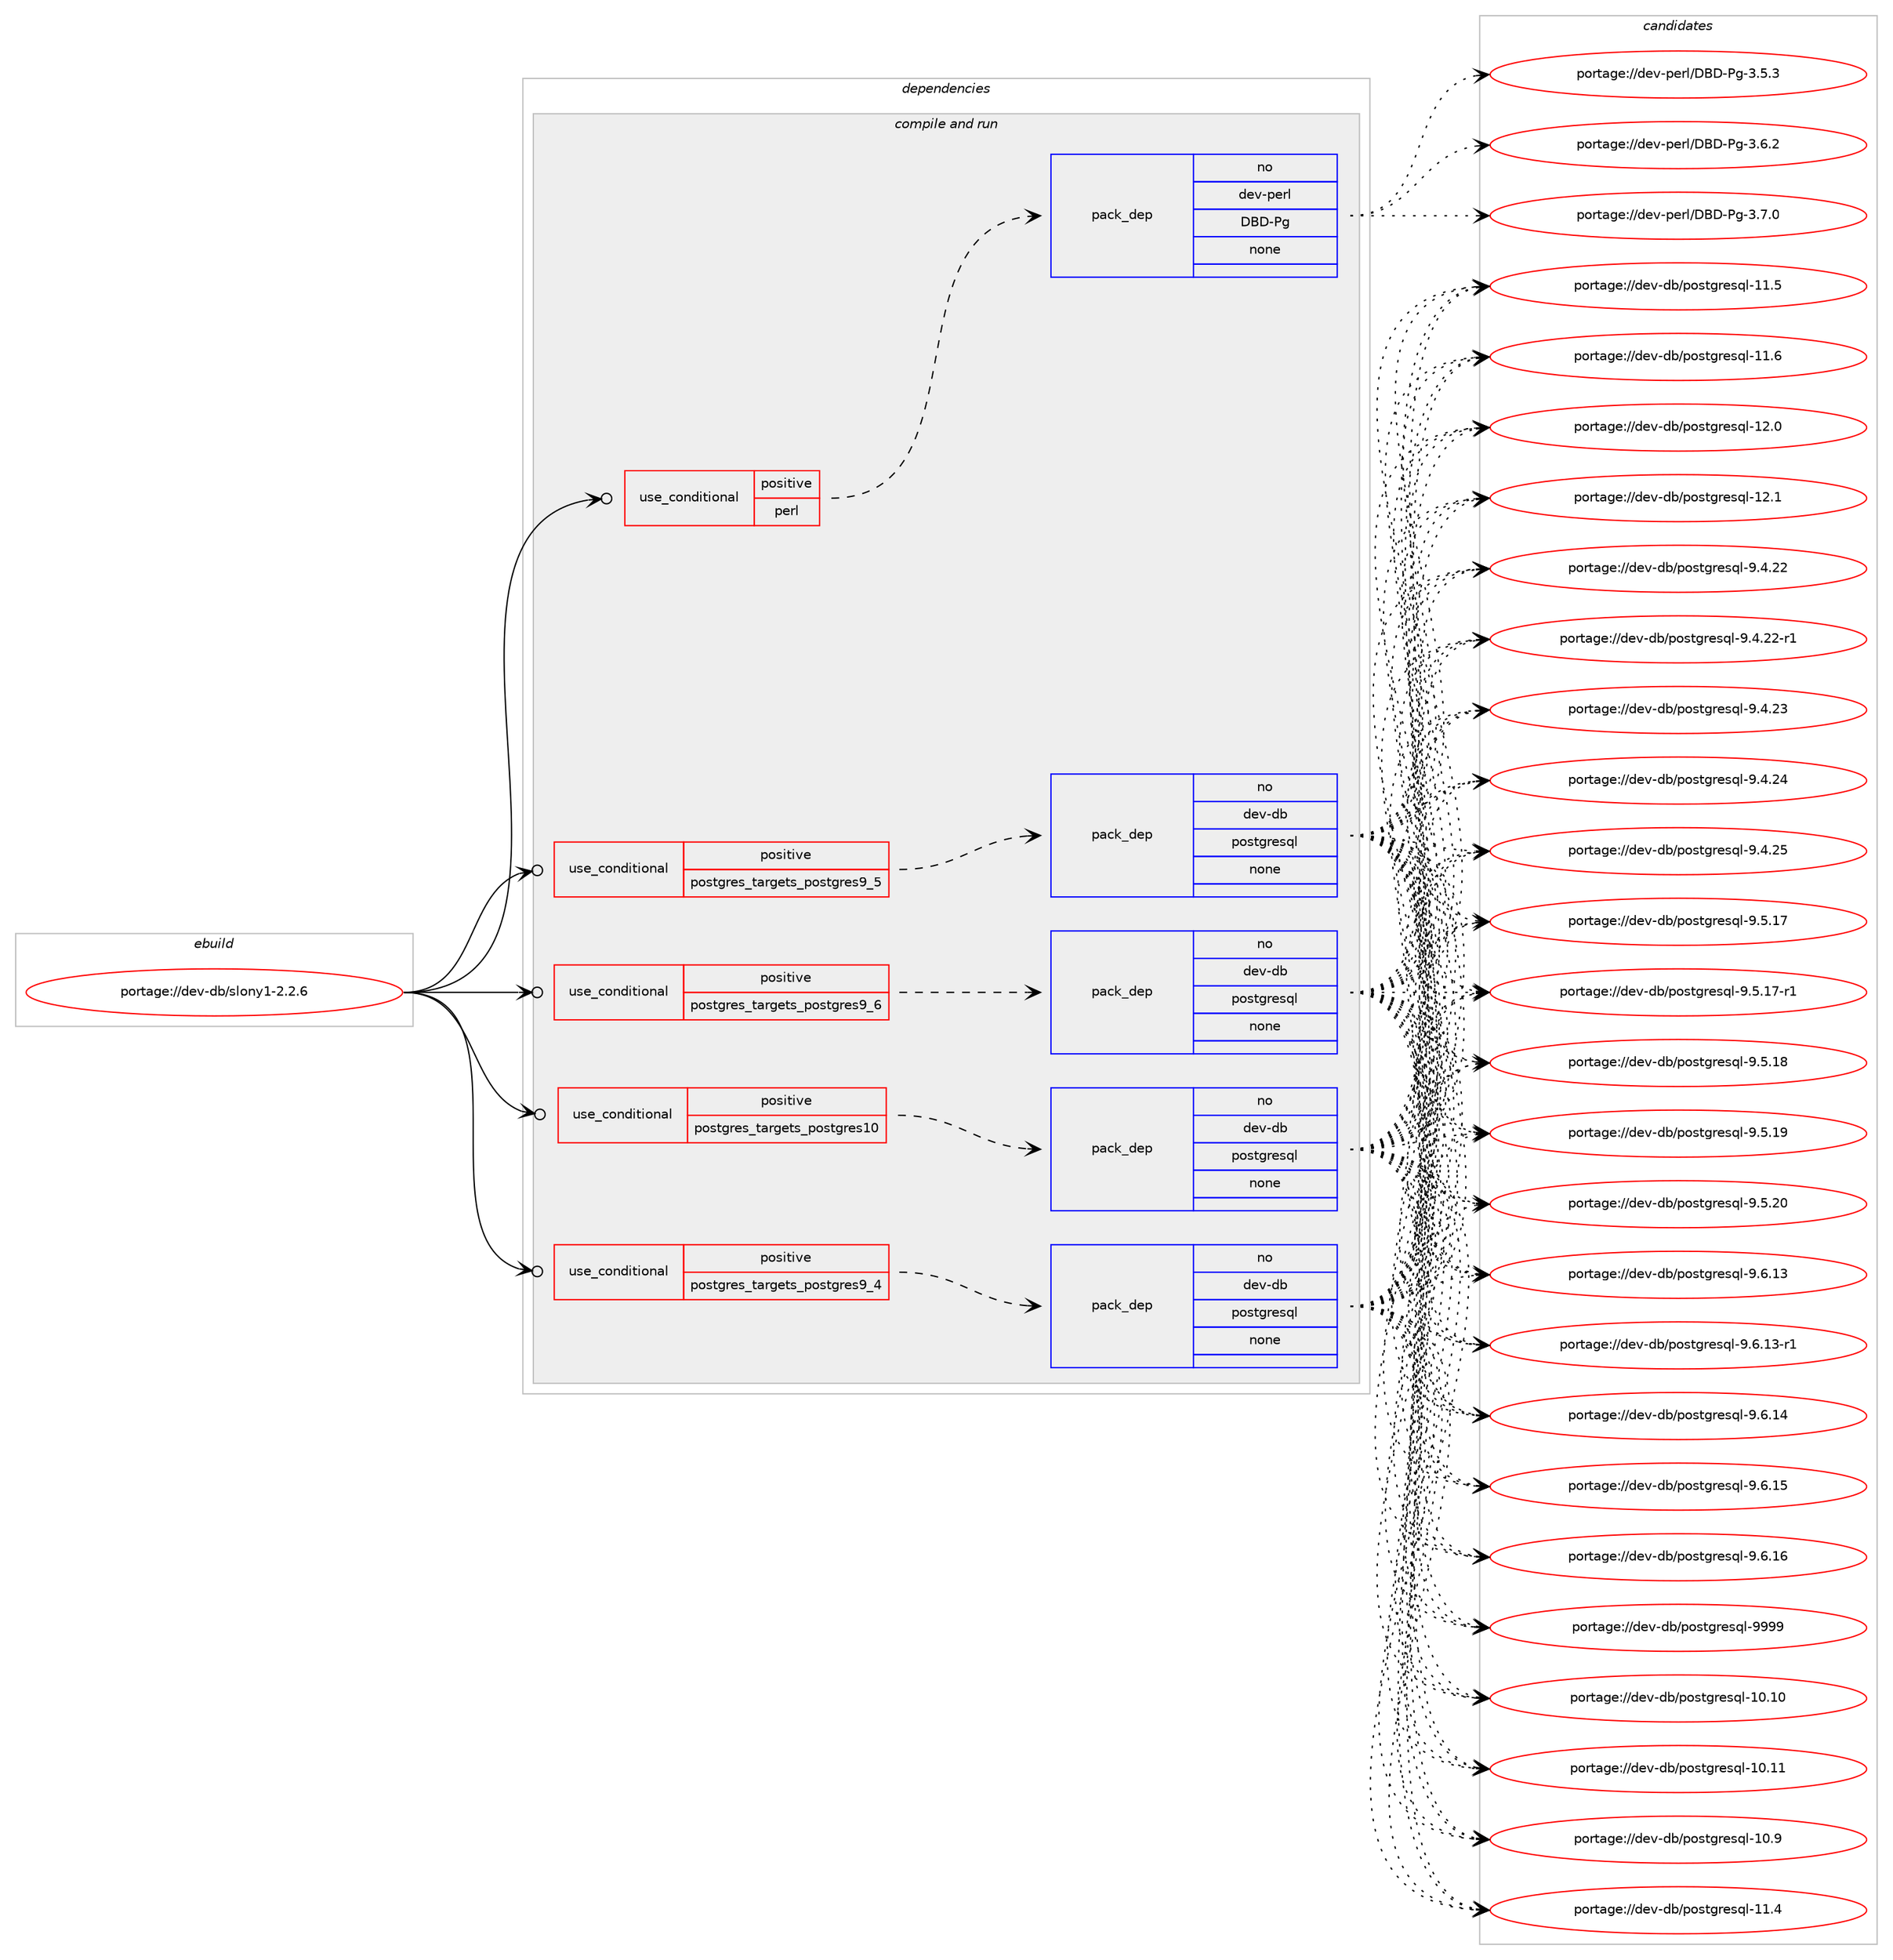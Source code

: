 digraph prolog {

# *************
# Graph options
# *************

newrank=true;
concentrate=true;
compound=true;
graph [rankdir=LR,fontname=Helvetica,fontsize=10,ranksep=1.5];#, ranksep=2.5, nodesep=0.2];
edge  [arrowhead=vee];
node  [fontname=Helvetica,fontsize=10];

# **********
# The ebuild
# **********

subgraph cluster_leftcol {
color=gray;
rank=same;
label=<<i>ebuild</i>>;
id [label="portage://dev-db/slony1-2.2.6", color=red, width=4, href="../dev-db/slony1-2.2.6.svg"];
}

# ****************
# The dependencies
# ****************

subgraph cluster_midcol {
color=gray;
label=<<i>dependencies</i>>;
subgraph cluster_compile {
fillcolor="#eeeeee";
style=filled;
label=<<i>compile</i>>;
}
subgraph cluster_compileandrun {
fillcolor="#eeeeee";
style=filled;
label=<<i>compile and run</i>>;
subgraph cond13694 {
dependency58795 [label=<<TABLE BORDER="0" CELLBORDER="1" CELLSPACING="0" CELLPADDING="4"><TR><TD ROWSPAN="3" CELLPADDING="10">use_conditional</TD></TR><TR><TD>positive</TD></TR><TR><TD>perl</TD></TR></TABLE>>, shape=none, color=red];
subgraph pack43806 {
dependency58796 [label=<<TABLE BORDER="0" CELLBORDER="1" CELLSPACING="0" CELLPADDING="4" WIDTH="220"><TR><TD ROWSPAN="6" CELLPADDING="30">pack_dep</TD></TR><TR><TD WIDTH="110">no</TD></TR><TR><TD>dev-perl</TD></TR><TR><TD>DBD-Pg</TD></TR><TR><TD>none</TD></TR><TR><TD></TD></TR></TABLE>>, shape=none, color=blue];
}
dependency58795:e -> dependency58796:w [weight=20,style="dashed",arrowhead="vee"];
}
id:e -> dependency58795:w [weight=20,style="solid",arrowhead="odotvee"];
subgraph cond13695 {
dependency58797 [label=<<TABLE BORDER="0" CELLBORDER="1" CELLSPACING="0" CELLPADDING="4"><TR><TD ROWSPAN="3" CELLPADDING="10">use_conditional</TD></TR><TR><TD>positive</TD></TR><TR><TD>postgres_targets_postgres10</TD></TR></TABLE>>, shape=none, color=red];
subgraph pack43807 {
dependency58798 [label=<<TABLE BORDER="0" CELLBORDER="1" CELLSPACING="0" CELLPADDING="4" WIDTH="220"><TR><TD ROWSPAN="6" CELLPADDING="30">pack_dep</TD></TR><TR><TD WIDTH="110">no</TD></TR><TR><TD>dev-db</TD></TR><TR><TD>postgresql</TD></TR><TR><TD>none</TD></TR><TR><TD></TD></TR></TABLE>>, shape=none, color=blue];
}
dependency58797:e -> dependency58798:w [weight=20,style="dashed",arrowhead="vee"];
}
id:e -> dependency58797:w [weight=20,style="solid",arrowhead="odotvee"];
subgraph cond13696 {
dependency58799 [label=<<TABLE BORDER="0" CELLBORDER="1" CELLSPACING="0" CELLPADDING="4"><TR><TD ROWSPAN="3" CELLPADDING="10">use_conditional</TD></TR><TR><TD>positive</TD></TR><TR><TD>postgres_targets_postgres9_4</TD></TR></TABLE>>, shape=none, color=red];
subgraph pack43808 {
dependency58800 [label=<<TABLE BORDER="0" CELLBORDER="1" CELLSPACING="0" CELLPADDING="4" WIDTH="220"><TR><TD ROWSPAN="6" CELLPADDING="30">pack_dep</TD></TR><TR><TD WIDTH="110">no</TD></TR><TR><TD>dev-db</TD></TR><TR><TD>postgresql</TD></TR><TR><TD>none</TD></TR><TR><TD></TD></TR></TABLE>>, shape=none, color=blue];
}
dependency58799:e -> dependency58800:w [weight=20,style="dashed",arrowhead="vee"];
}
id:e -> dependency58799:w [weight=20,style="solid",arrowhead="odotvee"];
subgraph cond13697 {
dependency58801 [label=<<TABLE BORDER="0" CELLBORDER="1" CELLSPACING="0" CELLPADDING="4"><TR><TD ROWSPAN="3" CELLPADDING="10">use_conditional</TD></TR><TR><TD>positive</TD></TR><TR><TD>postgres_targets_postgres9_5</TD></TR></TABLE>>, shape=none, color=red];
subgraph pack43809 {
dependency58802 [label=<<TABLE BORDER="0" CELLBORDER="1" CELLSPACING="0" CELLPADDING="4" WIDTH="220"><TR><TD ROWSPAN="6" CELLPADDING="30">pack_dep</TD></TR><TR><TD WIDTH="110">no</TD></TR><TR><TD>dev-db</TD></TR><TR><TD>postgresql</TD></TR><TR><TD>none</TD></TR><TR><TD></TD></TR></TABLE>>, shape=none, color=blue];
}
dependency58801:e -> dependency58802:w [weight=20,style="dashed",arrowhead="vee"];
}
id:e -> dependency58801:w [weight=20,style="solid",arrowhead="odotvee"];
subgraph cond13698 {
dependency58803 [label=<<TABLE BORDER="0" CELLBORDER="1" CELLSPACING="0" CELLPADDING="4"><TR><TD ROWSPAN="3" CELLPADDING="10">use_conditional</TD></TR><TR><TD>positive</TD></TR><TR><TD>postgres_targets_postgres9_6</TD></TR></TABLE>>, shape=none, color=red];
subgraph pack43810 {
dependency58804 [label=<<TABLE BORDER="0" CELLBORDER="1" CELLSPACING="0" CELLPADDING="4" WIDTH="220"><TR><TD ROWSPAN="6" CELLPADDING="30">pack_dep</TD></TR><TR><TD WIDTH="110">no</TD></TR><TR><TD>dev-db</TD></TR><TR><TD>postgresql</TD></TR><TR><TD>none</TD></TR><TR><TD></TD></TR></TABLE>>, shape=none, color=blue];
}
dependency58803:e -> dependency58804:w [weight=20,style="dashed",arrowhead="vee"];
}
id:e -> dependency58803:w [weight=20,style="solid",arrowhead="odotvee"];
}
subgraph cluster_run {
fillcolor="#eeeeee";
style=filled;
label=<<i>run</i>>;
}
}

# **************
# The candidates
# **************

subgraph cluster_choices {
rank=same;
color=gray;
label=<<i>candidates</i>>;

subgraph choice43806 {
color=black;
nodesep=1;
choiceportage10010111845112101114108476866684580103455146534651 [label="portage://dev-perl/DBD-Pg-3.5.3", color=red, width=4,href="../dev-perl/DBD-Pg-3.5.3.svg"];
choiceportage10010111845112101114108476866684580103455146544650 [label="portage://dev-perl/DBD-Pg-3.6.2", color=red, width=4,href="../dev-perl/DBD-Pg-3.6.2.svg"];
choiceportage10010111845112101114108476866684580103455146554648 [label="portage://dev-perl/DBD-Pg-3.7.0", color=red, width=4,href="../dev-perl/DBD-Pg-3.7.0.svg"];
dependency58796:e -> choiceportage10010111845112101114108476866684580103455146534651:w [style=dotted,weight="100"];
dependency58796:e -> choiceportage10010111845112101114108476866684580103455146544650:w [style=dotted,weight="100"];
dependency58796:e -> choiceportage10010111845112101114108476866684580103455146554648:w [style=dotted,weight="100"];
}
subgraph choice43807 {
color=black;
nodesep=1;
choiceportage100101118451009847112111115116103114101115113108454948464948 [label="portage://dev-db/postgresql-10.10", color=red, width=4,href="../dev-db/postgresql-10.10.svg"];
choiceportage100101118451009847112111115116103114101115113108454948464949 [label="portage://dev-db/postgresql-10.11", color=red, width=4,href="../dev-db/postgresql-10.11.svg"];
choiceportage1001011184510098471121111151161031141011151131084549484657 [label="portage://dev-db/postgresql-10.9", color=red, width=4,href="../dev-db/postgresql-10.9.svg"];
choiceportage1001011184510098471121111151161031141011151131084549494652 [label="portage://dev-db/postgresql-11.4", color=red, width=4,href="../dev-db/postgresql-11.4.svg"];
choiceportage1001011184510098471121111151161031141011151131084549494653 [label="portage://dev-db/postgresql-11.5", color=red, width=4,href="../dev-db/postgresql-11.5.svg"];
choiceportage1001011184510098471121111151161031141011151131084549494654 [label="portage://dev-db/postgresql-11.6", color=red, width=4,href="../dev-db/postgresql-11.6.svg"];
choiceportage1001011184510098471121111151161031141011151131084549504648 [label="portage://dev-db/postgresql-12.0", color=red, width=4,href="../dev-db/postgresql-12.0.svg"];
choiceportage1001011184510098471121111151161031141011151131084549504649 [label="portage://dev-db/postgresql-12.1", color=red, width=4,href="../dev-db/postgresql-12.1.svg"];
choiceportage10010111845100984711211111511610311410111511310845574652465050 [label="portage://dev-db/postgresql-9.4.22", color=red, width=4,href="../dev-db/postgresql-9.4.22.svg"];
choiceportage100101118451009847112111115116103114101115113108455746524650504511449 [label="portage://dev-db/postgresql-9.4.22-r1", color=red, width=4,href="../dev-db/postgresql-9.4.22-r1.svg"];
choiceportage10010111845100984711211111511610311410111511310845574652465051 [label="portage://dev-db/postgresql-9.4.23", color=red, width=4,href="../dev-db/postgresql-9.4.23.svg"];
choiceportage10010111845100984711211111511610311410111511310845574652465052 [label="portage://dev-db/postgresql-9.4.24", color=red, width=4,href="../dev-db/postgresql-9.4.24.svg"];
choiceportage10010111845100984711211111511610311410111511310845574652465053 [label="portage://dev-db/postgresql-9.4.25", color=red, width=4,href="../dev-db/postgresql-9.4.25.svg"];
choiceportage10010111845100984711211111511610311410111511310845574653464955 [label="portage://dev-db/postgresql-9.5.17", color=red, width=4,href="../dev-db/postgresql-9.5.17.svg"];
choiceportage100101118451009847112111115116103114101115113108455746534649554511449 [label="portage://dev-db/postgresql-9.5.17-r1", color=red, width=4,href="../dev-db/postgresql-9.5.17-r1.svg"];
choiceportage10010111845100984711211111511610311410111511310845574653464956 [label="portage://dev-db/postgresql-9.5.18", color=red, width=4,href="../dev-db/postgresql-9.5.18.svg"];
choiceportage10010111845100984711211111511610311410111511310845574653464957 [label="portage://dev-db/postgresql-9.5.19", color=red, width=4,href="../dev-db/postgresql-9.5.19.svg"];
choiceportage10010111845100984711211111511610311410111511310845574653465048 [label="portage://dev-db/postgresql-9.5.20", color=red, width=4,href="../dev-db/postgresql-9.5.20.svg"];
choiceportage10010111845100984711211111511610311410111511310845574654464951 [label="portage://dev-db/postgresql-9.6.13", color=red, width=4,href="../dev-db/postgresql-9.6.13.svg"];
choiceportage100101118451009847112111115116103114101115113108455746544649514511449 [label="portage://dev-db/postgresql-9.6.13-r1", color=red, width=4,href="../dev-db/postgresql-9.6.13-r1.svg"];
choiceportage10010111845100984711211111511610311410111511310845574654464952 [label="portage://dev-db/postgresql-9.6.14", color=red, width=4,href="../dev-db/postgresql-9.6.14.svg"];
choiceportage10010111845100984711211111511610311410111511310845574654464953 [label="portage://dev-db/postgresql-9.6.15", color=red, width=4,href="../dev-db/postgresql-9.6.15.svg"];
choiceportage10010111845100984711211111511610311410111511310845574654464954 [label="portage://dev-db/postgresql-9.6.16", color=red, width=4,href="../dev-db/postgresql-9.6.16.svg"];
choiceportage1001011184510098471121111151161031141011151131084557575757 [label="portage://dev-db/postgresql-9999", color=red, width=4,href="../dev-db/postgresql-9999.svg"];
dependency58798:e -> choiceportage100101118451009847112111115116103114101115113108454948464948:w [style=dotted,weight="100"];
dependency58798:e -> choiceportage100101118451009847112111115116103114101115113108454948464949:w [style=dotted,weight="100"];
dependency58798:e -> choiceportage1001011184510098471121111151161031141011151131084549484657:w [style=dotted,weight="100"];
dependency58798:e -> choiceportage1001011184510098471121111151161031141011151131084549494652:w [style=dotted,weight="100"];
dependency58798:e -> choiceportage1001011184510098471121111151161031141011151131084549494653:w [style=dotted,weight="100"];
dependency58798:e -> choiceportage1001011184510098471121111151161031141011151131084549494654:w [style=dotted,weight="100"];
dependency58798:e -> choiceportage1001011184510098471121111151161031141011151131084549504648:w [style=dotted,weight="100"];
dependency58798:e -> choiceportage1001011184510098471121111151161031141011151131084549504649:w [style=dotted,weight="100"];
dependency58798:e -> choiceportage10010111845100984711211111511610311410111511310845574652465050:w [style=dotted,weight="100"];
dependency58798:e -> choiceportage100101118451009847112111115116103114101115113108455746524650504511449:w [style=dotted,weight="100"];
dependency58798:e -> choiceportage10010111845100984711211111511610311410111511310845574652465051:w [style=dotted,weight="100"];
dependency58798:e -> choiceportage10010111845100984711211111511610311410111511310845574652465052:w [style=dotted,weight="100"];
dependency58798:e -> choiceportage10010111845100984711211111511610311410111511310845574652465053:w [style=dotted,weight="100"];
dependency58798:e -> choiceportage10010111845100984711211111511610311410111511310845574653464955:w [style=dotted,weight="100"];
dependency58798:e -> choiceportage100101118451009847112111115116103114101115113108455746534649554511449:w [style=dotted,weight="100"];
dependency58798:e -> choiceportage10010111845100984711211111511610311410111511310845574653464956:w [style=dotted,weight="100"];
dependency58798:e -> choiceportage10010111845100984711211111511610311410111511310845574653464957:w [style=dotted,weight="100"];
dependency58798:e -> choiceportage10010111845100984711211111511610311410111511310845574653465048:w [style=dotted,weight="100"];
dependency58798:e -> choiceportage10010111845100984711211111511610311410111511310845574654464951:w [style=dotted,weight="100"];
dependency58798:e -> choiceportage100101118451009847112111115116103114101115113108455746544649514511449:w [style=dotted,weight="100"];
dependency58798:e -> choiceportage10010111845100984711211111511610311410111511310845574654464952:w [style=dotted,weight="100"];
dependency58798:e -> choiceportage10010111845100984711211111511610311410111511310845574654464953:w [style=dotted,weight="100"];
dependency58798:e -> choiceportage10010111845100984711211111511610311410111511310845574654464954:w [style=dotted,weight="100"];
dependency58798:e -> choiceportage1001011184510098471121111151161031141011151131084557575757:w [style=dotted,weight="100"];
}
subgraph choice43808 {
color=black;
nodesep=1;
choiceportage100101118451009847112111115116103114101115113108454948464948 [label="portage://dev-db/postgresql-10.10", color=red, width=4,href="../dev-db/postgresql-10.10.svg"];
choiceportage100101118451009847112111115116103114101115113108454948464949 [label="portage://dev-db/postgresql-10.11", color=red, width=4,href="../dev-db/postgresql-10.11.svg"];
choiceportage1001011184510098471121111151161031141011151131084549484657 [label="portage://dev-db/postgresql-10.9", color=red, width=4,href="../dev-db/postgresql-10.9.svg"];
choiceportage1001011184510098471121111151161031141011151131084549494652 [label="portage://dev-db/postgresql-11.4", color=red, width=4,href="../dev-db/postgresql-11.4.svg"];
choiceportage1001011184510098471121111151161031141011151131084549494653 [label="portage://dev-db/postgresql-11.5", color=red, width=4,href="../dev-db/postgresql-11.5.svg"];
choiceportage1001011184510098471121111151161031141011151131084549494654 [label="portage://dev-db/postgresql-11.6", color=red, width=4,href="../dev-db/postgresql-11.6.svg"];
choiceportage1001011184510098471121111151161031141011151131084549504648 [label="portage://dev-db/postgresql-12.0", color=red, width=4,href="../dev-db/postgresql-12.0.svg"];
choiceportage1001011184510098471121111151161031141011151131084549504649 [label="portage://dev-db/postgresql-12.1", color=red, width=4,href="../dev-db/postgresql-12.1.svg"];
choiceportage10010111845100984711211111511610311410111511310845574652465050 [label="portage://dev-db/postgresql-9.4.22", color=red, width=4,href="../dev-db/postgresql-9.4.22.svg"];
choiceportage100101118451009847112111115116103114101115113108455746524650504511449 [label="portage://dev-db/postgresql-9.4.22-r1", color=red, width=4,href="../dev-db/postgresql-9.4.22-r1.svg"];
choiceportage10010111845100984711211111511610311410111511310845574652465051 [label="portage://dev-db/postgresql-9.4.23", color=red, width=4,href="../dev-db/postgresql-9.4.23.svg"];
choiceportage10010111845100984711211111511610311410111511310845574652465052 [label="portage://dev-db/postgresql-9.4.24", color=red, width=4,href="../dev-db/postgresql-9.4.24.svg"];
choiceportage10010111845100984711211111511610311410111511310845574652465053 [label="portage://dev-db/postgresql-9.4.25", color=red, width=4,href="../dev-db/postgresql-9.4.25.svg"];
choiceportage10010111845100984711211111511610311410111511310845574653464955 [label="portage://dev-db/postgresql-9.5.17", color=red, width=4,href="../dev-db/postgresql-9.5.17.svg"];
choiceportage100101118451009847112111115116103114101115113108455746534649554511449 [label="portage://dev-db/postgresql-9.5.17-r1", color=red, width=4,href="../dev-db/postgresql-9.5.17-r1.svg"];
choiceportage10010111845100984711211111511610311410111511310845574653464956 [label="portage://dev-db/postgresql-9.5.18", color=red, width=4,href="../dev-db/postgresql-9.5.18.svg"];
choiceportage10010111845100984711211111511610311410111511310845574653464957 [label="portage://dev-db/postgresql-9.5.19", color=red, width=4,href="../dev-db/postgresql-9.5.19.svg"];
choiceportage10010111845100984711211111511610311410111511310845574653465048 [label="portage://dev-db/postgresql-9.5.20", color=red, width=4,href="../dev-db/postgresql-9.5.20.svg"];
choiceportage10010111845100984711211111511610311410111511310845574654464951 [label="portage://dev-db/postgresql-9.6.13", color=red, width=4,href="../dev-db/postgresql-9.6.13.svg"];
choiceportage100101118451009847112111115116103114101115113108455746544649514511449 [label="portage://dev-db/postgresql-9.6.13-r1", color=red, width=4,href="../dev-db/postgresql-9.6.13-r1.svg"];
choiceportage10010111845100984711211111511610311410111511310845574654464952 [label="portage://dev-db/postgresql-9.6.14", color=red, width=4,href="../dev-db/postgresql-9.6.14.svg"];
choiceportage10010111845100984711211111511610311410111511310845574654464953 [label="portage://dev-db/postgresql-9.6.15", color=red, width=4,href="../dev-db/postgresql-9.6.15.svg"];
choiceportage10010111845100984711211111511610311410111511310845574654464954 [label="portage://dev-db/postgresql-9.6.16", color=red, width=4,href="../dev-db/postgresql-9.6.16.svg"];
choiceportage1001011184510098471121111151161031141011151131084557575757 [label="portage://dev-db/postgresql-9999", color=red, width=4,href="../dev-db/postgresql-9999.svg"];
dependency58800:e -> choiceportage100101118451009847112111115116103114101115113108454948464948:w [style=dotted,weight="100"];
dependency58800:e -> choiceportage100101118451009847112111115116103114101115113108454948464949:w [style=dotted,weight="100"];
dependency58800:e -> choiceportage1001011184510098471121111151161031141011151131084549484657:w [style=dotted,weight="100"];
dependency58800:e -> choiceportage1001011184510098471121111151161031141011151131084549494652:w [style=dotted,weight="100"];
dependency58800:e -> choiceportage1001011184510098471121111151161031141011151131084549494653:w [style=dotted,weight="100"];
dependency58800:e -> choiceportage1001011184510098471121111151161031141011151131084549494654:w [style=dotted,weight="100"];
dependency58800:e -> choiceportage1001011184510098471121111151161031141011151131084549504648:w [style=dotted,weight="100"];
dependency58800:e -> choiceportage1001011184510098471121111151161031141011151131084549504649:w [style=dotted,weight="100"];
dependency58800:e -> choiceportage10010111845100984711211111511610311410111511310845574652465050:w [style=dotted,weight="100"];
dependency58800:e -> choiceportage100101118451009847112111115116103114101115113108455746524650504511449:w [style=dotted,weight="100"];
dependency58800:e -> choiceportage10010111845100984711211111511610311410111511310845574652465051:w [style=dotted,weight="100"];
dependency58800:e -> choiceportage10010111845100984711211111511610311410111511310845574652465052:w [style=dotted,weight="100"];
dependency58800:e -> choiceportage10010111845100984711211111511610311410111511310845574652465053:w [style=dotted,weight="100"];
dependency58800:e -> choiceportage10010111845100984711211111511610311410111511310845574653464955:w [style=dotted,weight="100"];
dependency58800:e -> choiceportage100101118451009847112111115116103114101115113108455746534649554511449:w [style=dotted,weight="100"];
dependency58800:e -> choiceportage10010111845100984711211111511610311410111511310845574653464956:w [style=dotted,weight="100"];
dependency58800:e -> choiceportage10010111845100984711211111511610311410111511310845574653464957:w [style=dotted,weight="100"];
dependency58800:e -> choiceportage10010111845100984711211111511610311410111511310845574653465048:w [style=dotted,weight="100"];
dependency58800:e -> choiceportage10010111845100984711211111511610311410111511310845574654464951:w [style=dotted,weight="100"];
dependency58800:e -> choiceportage100101118451009847112111115116103114101115113108455746544649514511449:w [style=dotted,weight="100"];
dependency58800:e -> choiceportage10010111845100984711211111511610311410111511310845574654464952:w [style=dotted,weight="100"];
dependency58800:e -> choiceportage10010111845100984711211111511610311410111511310845574654464953:w [style=dotted,weight="100"];
dependency58800:e -> choiceportage10010111845100984711211111511610311410111511310845574654464954:w [style=dotted,weight="100"];
dependency58800:e -> choiceportage1001011184510098471121111151161031141011151131084557575757:w [style=dotted,weight="100"];
}
subgraph choice43809 {
color=black;
nodesep=1;
choiceportage100101118451009847112111115116103114101115113108454948464948 [label="portage://dev-db/postgresql-10.10", color=red, width=4,href="../dev-db/postgresql-10.10.svg"];
choiceportage100101118451009847112111115116103114101115113108454948464949 [label="portage://dev-db/postgresql-10.11", color=red, width=4,href="../dev-db/postgresql-10.11.svg"];
choiceportage1001011184510098471121111151161031141011151131084549484657 [label="portage://dev-db/postgresql-10.9", color=red, width=4,href="../dev-db/postgresql-10.9.svg"];
choiceportage1001011184510098471121111151161031141011151131084549494652 [label="portage://dev-db/postgresql-11.4", color=red, width=4,href="../dev-db/postgresql-11.4.svg"];
choiceportage1001011184510098471121111151161031141011151131084549494653 [label="portage://dev-db/postgresql-11.5", color=red, width=4,href="../dev-db/postgresql-11.5.svg"];
choiceportage1001011184510098471121111151161031141011151131084549494654 [label="portage://dev-db/postgresql-11.6", color=red, width=4,href="../dev-db/postgresql-11.6.svg"];
choiceportage1001011184510098471121111151161031141011151131084549504648 [label="portage://dev-db/postgresql-12.0", color=red, width=4,href="../dev-db/postgresql-12.0.svg"];
choiceportage1001011184510098471121111151161031141011151131084549504649 [label="portage://dev-db/postgresql-12.1", color=red, width=4,href="../dev-db/postgresql-12.1.svg"];
choiceportage10010111845100984711211111511610311410111511310845574652465050 [label="portage://dev-db/postgresql-9.4.22", color=red, width=4,href="../dev-db/postgresql-9.4.22.svg"];
choiceportage100101118451009847112111115116103114101115113108455746524650504511449 [label="portage://dev-db/postgresql-9.4.22-r1", color=red, width=4,href="../dev-db/postgresql-9.4.22-r1.svg"];
choiceportage10010111845100984711211111511610311410111511310845574652465051 [label="portage://dev-db/postgresql-9.4.23", color=red, width=4,href="../dev-db/postgresql-9.4.23.svg"];
choiceportage10010111845100984711211111511610311410111511310845574652465052 [label="portage://dev-db/postgresql-9.4.24", color=red, width=4,href="../dev-db/postgresql-9.4.24.svg"];
choiceportage10010111845100984711211111511610311410111511310845574652465053 [label="portage://dev-db/postgresql-9.4.25", color=red, width=4,href="../dev-db/postgresql-9.4.25.svg"];
choiceportage10010111845100984711211111511610311410111511310845574653464955 [label="portage://dev-db/postgresql-9.5.17", color=red, width=4,href="../dev-db/postgresql-9.5.17.svg"];
choiceportage100101118451009847112111115116103114101115113108455746534649554511449 [label="portage://dev-db/postgresql-9.5.17-r1", color=red, width=4,href="../dev-db/postgresql-9.5.17-r1.svg"];
choiceportage10010111845100984711211111511610311410111511310845574653464956 [label="portage://dev-db/postgresql-9.5.18", color=red, width=4,href="../dev-db/postgresql-9.5.18.svg"];
choiceportage10010111845100984711211111511610311410111511310845574653464957 [label="portage://dev-db/postgresql-9.5.19", color=red, width=4,href="../dev-db/postgresql-9.5.19.svg"];
choiceportage10010111845100984711211111511610311410111511310845574653465048 [label="portage://dev-db/postgresql-9.5.20", color=red, width=4,href="../dev-db/postgresql-9.5.20.svg"];
choiceportage10010111845100984711211111511610311410111511310845574654464951 [label="portage://dev-db/postgresql-9.6.13", color=red, width=4,href="../dev-db/postgresql-9.6.13.svg"];
choiceportage100101118451009847112111115116103114101115113108455746544649514511449 [label="portage://dev-db/postgresql-9.6.13-r1", color=red, width=4,href="../dev-db/postgresql-9.6.13-r1.svg"];
choiceportage10010111845100984711211111511610311410111511310845574654464952 [label="portage://dev-db/postgresql-9.6.14", color=red, width=4,href="../dev-db/postgresql-9.6.14.svg"];
choiceportage10010111845100984711211111511610311410111511310845574654464953 [label="portage://dev-db/postgresql-9.6.15", color=red, width=4,href="../dev-db/postgresql-9.6.15.svg"];
choiceportage10010111845100984711211111511610311410111511310845574654464954 [label="portage://dev-db/postgresql-9.6.16", color=red, width=4,href="../dev-db/postgresql-9.6.16.svg"];
choiceportage1001011184510098471121111151161031141011151131084557575757 [label="portage://dev-db/postgresql-9999", color=red, width=4,href="../dev-db/postgresql-9999.svg"];
dependency58802:e -> choiceportage100101118451009847112111115116103114101115113108454948464948:w [style=dotted,weight="100"];
dependency58802:e -> choiceportage100101118451009847112111115116103114101115113108454948464949:w [style=dotted,weight="100"];
dependency58802:e -> choiceportage1001011184510098471121111151161031141011151131084549484657:w [style=dotted,weight="100"];
dependency58802:e -> choiceportage1001011184510098471121111151161031141011151131084549494652:w [style=dotted,weight="100"];
dependency58802:e -> choiceportage1001011184510098471121111151161031141011151131084549494653:w [style=dotted,weight="100"];
dependency58802:e -> choiceportage1001011184510098471121111151161031141011151131084549494654:w [style=dotted,weight="100"];
dependency58802:e -> choiceportage1001011184510098471121111151161031141011151131084549504648:w [style=dotted,weight="100"];
dependency58802:e -> choiceportage1001011184510098471121111151161031141011151131084549504649:w [style=dotted,weight="100"];
dependency58802:e -> choiceportage10010111845100984711211111511610311410111511310845574652465050:w [style=dotted,weight="100"];
dependency58802:e -> choiceportage100101118451009847112111115116103114101115113108455746524650504511449:w [style=dotted,weight="100"];
dependency58802:e -> choiceportage10010111845100984711211111511610311410111511310845574652465051:w [style=dotted,weight="100"];
dependency58802:e -> choiceportage10010111845100984711211111511610311410111511310845574652465052:w [style=dotted,weight="100"];
dependency58802:e -> choiceportage10010111845100984711211111511610311410111511310845574652465053:w [style=dotted,weight="100"];
dependency58802:e -> choiceportage10010111845100984711211111511610311410111511310845574653464955:w [style=dotted,weight="100"];
dependency58802:e -> choiceportage100101118451009847112111115116103114101115113108455746534649554511449:w [style=dotted,weight="100"];
dependency58802:e -> choiceportage10010111845100984711211111511610311410111511310845574653464956:w [style=dotted,weight="100"];
dependency58802:e -> choiceportage10010111845100984711211111511610311410111511310845574653464957:w [style=dotted,weight="100"];
dependency58802:e -> choiceportage10010111845100984711211111511610311410111511310845574653465048:w [style=dotted,weight="100"];
dependency58802:e -> choiceportage10010111845100984711211111511610311410111511310845574654464951:w [style=dotted,weight="100"];
dependency58802:e -> choiceportage100101118451009847112111115116103114101115113108455746544649514511449:w [style=dotted,weight="100"];
dependency58802:e -> choiceportage10010111845100984711211111511610311410111511310845574654464952:w [style=dotted,weight="100"];
dependency58802:e -> choiceportage10010111845100984711211111511610311410111511310845574654464953:w [style=dotted,weight="100"];
dependency58802:e -> choiceportage10010111845100984711211111511610311410111511310845574654464954:w [style=dotted,weight="100"];
dependency58802:e -> choiceportage1001011184510098471121111151161031141011151131084557575757:w [style=dotted,weight="100"];
}
subgraph choice43810 {
color=black;
nodesep=1;
choiceportage100101118451009847112111115116103114101115113108454948464948 [label="portage://dev-db/postgresql-10.10", color=red, width=4,href="../dev-db/postgresql-10.10.svg"];
choiceportage100101118451009847112111115116103114101115113108454948464949 [label="portage://dev-db/postgresql-10.11", color=red, width=4,href="../dev-db/postgresql-10.11.svg"];
choiceportage1001011184510098471121111151161031141011151131084549484657 [label="portage://dev-db/postgresql-10.9", color=red, width=4,href="../dev-db/postgresql-10.9.svg"];
choiceportage1001011184510098471121111151161031141011151131084549494652 [label="portage://dev-db/postgresql-11.4", color=red, width=4,href="../dev-db/postgresql-11.4.svg"];
choiceportage1001011184510098471121111151161031141011151131084549494653 [label="portage://dev-db/postgresql-11.5", color=red, width=4,href="../dev-db/postgresql-11.5.svg"];
choiceportage1001011184510098471121111151161031141011151131084549494654 [label="portage://dev-db/postgresql-11.6", color=red, width=4,href="../dev-db/postgresql-11.6.svg"];
choiceportage1001011184510098471121111151161031141011151131084549504648 [label="portage://dev-db/postgresql-12.0", color=red, width=4,href="../dev-db/postgresql-12.0.svg"];
choiceportage1001011184510098471121111151161031141011151131084549504649 [label="portage://dev-db/postgresql-12.1", color=red, width=4,href="../dev-db/postgresql-12.1.svg"];
choiceportage10010111845100984711211111511610311410111511310845574652465050 [label="portage://dev-db/postgresql-9.4.22", color=red, width=4,href="../dev-db/postgresql-9.4.22.svg"];
choiceportage100101118451009847112111115116103114101115113108455746524650504511449 [label="portage://dev-db/postgresql-9.4.22-r1", color=red, width=4,href="../dev-db/postgresql-9.4.22-r1.svg"];
choiceportage10010111845100984711211111511610311410111511310845574652465051 [label="portage://dev-db/postgresql-9.4.23", color=red, width=4,href="../dev-db/postgresql-9.4.23.svg"];
choiceportage10010111845100984711211111511610311410111511310845574652465052 [label="portage://dev-db/postgresql-9.4.24", color=red, width=4,href="../dev-db/postgresql-9.4.24.svg"];
choiceportage10010111845100984711211111511610311410111511310845574652465053 [label="portage://dev-db/postgresql-9.4.25", color=red, width=4,href="../dev-db/postgresql-9.4.25.svg"];
choiceportage10010111845100984711211111511610311410111511310845574653464955 [label="portage://dev-db/postgresql-9.5.17", color=red, width=4,href="../dev-db/postgresql-9.5.17.svg"];
choiceportage100101118451009847112111115116103114101115113108455746534649554511449 [label="portage://dev-db/postgresql-9.5.17-r1", color=red, width=4,href="../dev-db/postgresql-9.5.17-r1.svg"];
choiceportage10010111845100984711211111511610311410111511310845574653464956 [label="portage://dev-db/postgresql-9.5.18", color=red, width=4,href="../dev-db/postgresql-9.5.18.svg"];
choiceportage10010111845100984711211111511610311410111511310845574653464957 [label="portage://dev-db/postgresql-9.5.19", color=red, width=4,href="../dev-db/postgresql-9.5.19.svg"];
choiceportage10010111845100984711211111511610311410111511310845574653465048 [label="portage://dev-db/postgresql-9.5.20", color=red, width=4,href="../dev-db/postgresql-9.5.20.svg"];
choiceportage10010111845100984711211111511610311410111511310845574654464951 [label="portage://dev-db/postgresql-9.6.13", color=red, width=4,href="../dev-db/postgresql-9.6.13.svg"];
choiceportage100101118451009847112111115116103114101115113108455746544649514511449 [label="portage://dev-db/postgresql-9.6.13-r1", color=red, width=4,href="../dev-db/postgresql-9.6.13-r1.svg"];
choiceportage10010111845100984711211111511610311410111511310845574654464952 [label="portage://dev-db/postgresql-9.6.14", color=red, width=4,href="../dev-db/postgresql-9.6.14.svg"];
choiceportage10010111845100984711211111511610311410111511310845574654464953 [label="portage://dev-db/postgresql-9.6.15", color=red, width=4,href="../dev-db/postgresql-9.6.15.svg"];
choiceportage10010111845100984711211111511610311410111511310845574654464954 [label="portage://dev-db/postgresql-9.6.16", color=red, width=4,href="../dev-db/postgresql-9.6.16.svg"];
choiceportage1001011184510098471121111151161031141011151131084557575757 [label="portage://dev-db/postgresql-9999", color=red, width=4,href="../dev-db/postgresql-9999.svg"];
dependency58804:e -> choiceportage100101118451009847112111115116103114101115113108454948464948:w [style=dotted,weight="100"];
dependency58804:e -> choiceportage100101118451009847112111115116103114101115113108454948464949:w [style=dotted,weight="100"];
dependency58804:e -> choiceportage1001011184510098471121111151161031141011151131084549484657:w [style=dotted,weight="100"];
dependency58804:e -> choiceportage1001011184510098471121111151161031141011151131084549494652:w [style=dotted,weight="100"];
dependency58804:e -> choiceportage1001011184510098471121111151161031141011151131084549494653:w [style=dotted,weight="100"];
dependency58804:e -> choiceportage1001011184510098471121111151161031141011151131084549494654:w [style=dotted,weight="100"];
dependency58804:e -> choiceportage1001011184510098471121111151161031141011151131084549504648:w [style=dotted,weight="100"];
dependency58804:e -> choiceportage1001011184510098471121111151161031141011151131084549504649:w [style=dotted,weight="100"];
dependency58804:e -> choiceportage10010111845100984711211111511610311410111511310845574652465050:w [style=dotted,weight="100"];
dependency58804:e -> choiceportage100101118451009847112111115116103114101115113108455746524650504511449:w [style=dotted,weight="100"];
dependency58804:e -> choiceportage10010111845100984711211111511610311410111511310845574652465051:w [style=dotted,weight="100"];
dependency58804:e -> choiceportage10010111845100984711211111511610311410111511310845574652465052:w [style=dotted,weight="100"];
dependency58804:e -> choiceportage10010111845100984711211111511610311410111511310845574652465053:w [style=dotted,weight="100"];
dependency58804:e -> choiceportage10010111845100984711211111511610311410111511310845574653464955:w [style=dotted,weight="100"];
dependency58804:e -> choiceportage100101118451009847112111115116103114101115113108455746534649554511449:w [style=dotted,weight="100"];
dependency58804:e -> choiceportage10010111845100984711211111511610311410111511310845574653464956:w [style=dotted,weight="100"];
dependency58804:e -> choiceportage10010111845100984711211111511610311410111511310845574653464957:w [style=dotted,weight="100"];
dependency58804:e -> choiceportage10010111845100984711211111511610311410111511310845574653465048:w [style=dotted,weight="100"];
dependency58804:e -> choiceportage10010111845100984711211111511610311410111511310845574654464951:w [style=dotted,weight="100"];
dependency58804:e -> choiceportage100101118451009847112111115116103114101115113108455746544649514511449:w [style=dotted,weight="100"];
dependency58804:e -> choiceportage10010111845100984711211111511610311410111511310845574654464952:w [style=dotted,weight="100"];
dependency58804:e -> choiceportage10010111845100984711211111511610311410111511310845574654464953:w [style=dotted,weight="100"];
dependency58804:e -> choiceportage10010111845100984711211111511610311410111511310845574654464954:w [style=dotted,weight="100"];
dependency58804:e -> choiceportage1001011184510098471121111151161031141011151131084557575757:w [style=dotted,weight="100"];
}
}

}
